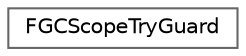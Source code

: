 digraph "Graphical Class Hierarchy"
{
 // INTERACTIVE_SVG=YES
 // LATEX_PDF_SIZE
  bgcolor="transparent";
  edge [fontname=Helvetica,fontsize=10,labelfontname=Helvetica,labelfontsize=10];
  node [fontname=Helvetica,fontsize=10,shape=box,height=0.2,width=0.4];
  rankdir="LR";
  Node0 [id="Node000000",label="FGCScopeTryGuard",height=0.2,width=0.4,color="grey40", fillcolor="white", style="filled",URL="$d6/da3/classFGCScopeTryGuard.html",tooltip=" "];
}
